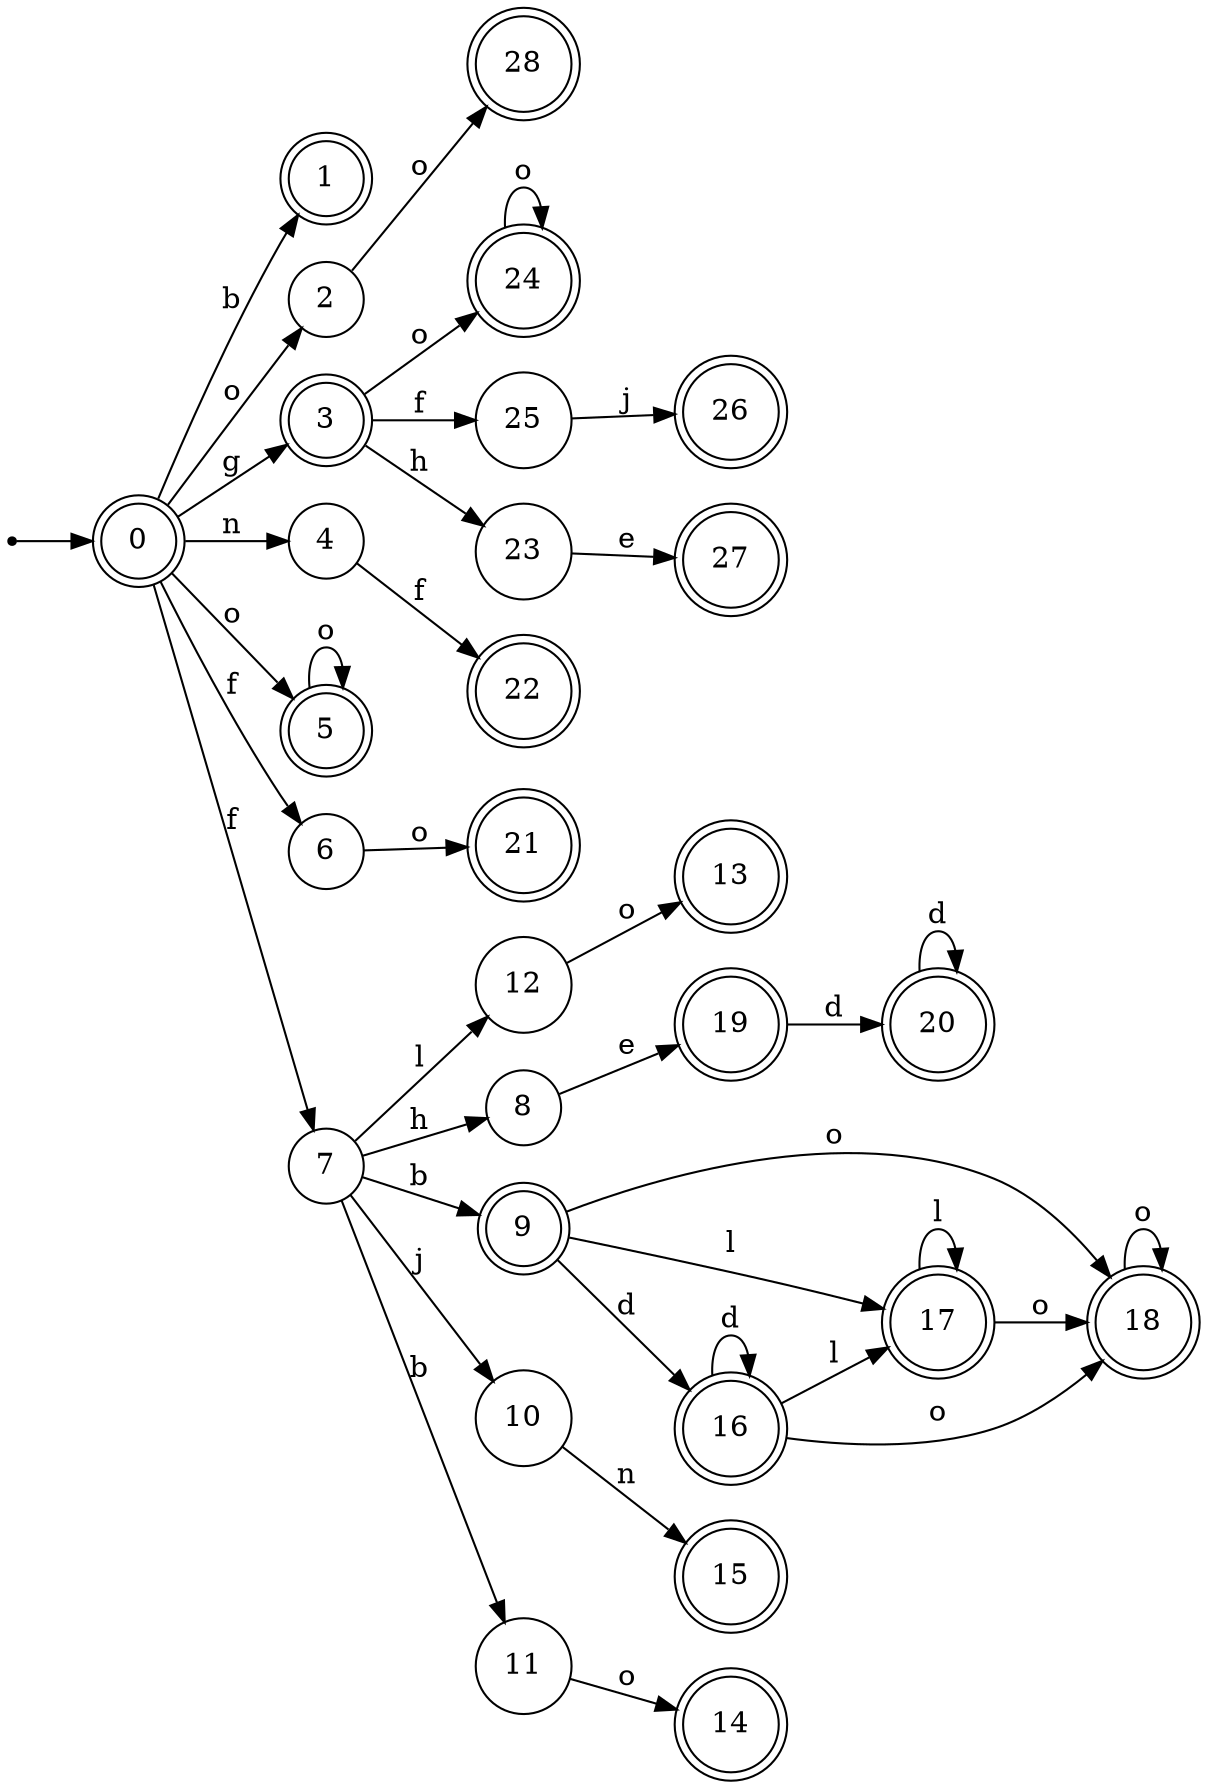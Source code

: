 digraph finite_state_machine {
rankdir=LR;
size="20,20";
node [shape = point]; "dummy0"
node [shape = doublecircle]; "0";"dummy0" -> "0";
node [shape = doublecircle]; "1";node [shape = circle]; "2";
node [shape = doublecircle]; "3";node [shape = circle]; "4";
node [shape = doublecircle]; "5";node [shape = circle]; "6";
node [shape = circle]; "7";
node [shape = circle]; "8";
node [shape = doublecircle]; "9";node [shape = circle]; "10";
node [shape = circle]; "11";
node [shape = circle]; "12";
node [shape = doublecircle]; "13";node [shape = doublecircle]; "14";node [shape = doublecircle]; "15";node [shape = doublecircle]; "16";node [shape = doublecircle]; "17";node [shape = doublecircle]; "18";node [shape = doublecircle]; "19";node [shape = doublecircle]; "20";node [shape = doublecircle]; "21";node [shape = doublecircle]; "22";node [shape = circle]; "23";
node [shape = doublecircle]; "24";node [shape = circle]; "25";
node [shape = doublecircle]; "26";node [shape = doublecircle]; "27";node [shape = doublecircle]; "28";"0" -> "1" [label = "b"];
 "0" -> "2" [label = "o"];
 "0" -> "5" [label = "o"];
 "0" -> "3" [label = "g"];
 "0" -> "4" [label = "n"];
 "0" -> "6" [label = "f"];
 "0" -> "7" [label = "f"];
 "7" -> "8" [label = "h"];
 "7" -> "9" [label = "b"];
 "7" -> "11" [label = "b"];
 "7" -> "10" [label = "j"];
 "7" -> "12" [label = "l"];
 "12" -> "13" [label = "o"];
 "11" -> "14" [label = "o"];
 "10" -> "15" [label = "n"];
 "9" -> "16" [label = "d"];
 "9" -> "17" [label = "l"];
 "9" -> "18" [label = "o"];
 "18" -> "18" [label = "o"];
 "17" -> "17" [label = "l"];
 "17" -> "18" [label = "o"];
 "16" -> "16" [label = "d"];
 "16" -> "17" [label = "l"];
 "16" -> "18" [label = "o"];
 "8" -> "19" [label = "e"];
 "19" -> "20" [label = "d"];
 "20" -> "20" [label = "d"];
 "6" -> "21" [label = "o"];
 "5" -> "5" [label = "o"];
 "4" -> "22" [label = "f"];
 "3" -> "23" [label = "h"];
 "3" -> "24" [label = "o"];
 "3" -> "25" [label = "f"];
 "25" -> "26" [label = "j"];
 "24" -> "24" [label = "o"];
 "23" -> "27" [label = "e"];
 "2" -> "28" [label = "o"];
 }
